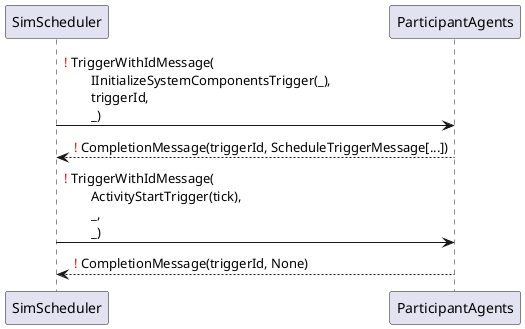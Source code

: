 @startuml
SimScheduler -> ParticipantAgents: <font color=red>!</font> TriggerWithIdMessage(\n\tIInitializeSystemComponentsTrigger(_),\n\ttriggerId,\n\t_)
ParticipantAgents --> SimScheduler: <font color=red>!</font> CompletionMessage(triggerId, ScheduleTriggerMessage[...])
SimScheduler -> ParticipantAgents: <font color=red>!</font> TriggerWithIdMessage(\n\tActivityStartTrigger(tick),\n\t_,\n\t_)
ParticipantAgents --> SimScheduler: <font color=red>!</font> CompletionMessage(triggerId, None)
@enduml